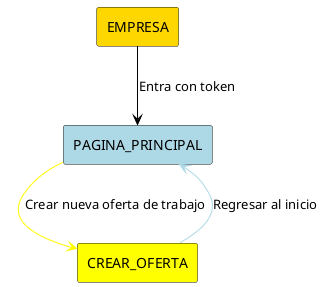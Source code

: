 @startuml EmpresaContextDiagram

!define RECTANGLE(x) rectangle x

RECTANGLE(EMPRESA) #Gold
RECTANGLE(PAGINA_PRINCIPAL) #LightBlue
RECTANGLE(CREAR_OFERTA) #Yellow


EMPRESA -[#Black]-> PAGINA_PRINCIPAL : Entra con token
PAGINA_PRINCIPAL -[#Yellow]-> CREAR_OFERTA : Crear nueva oferta de trabajo


CREAR_OFERTA -[#LightBlue]-> PAGINA_PRINCIPAL : Regresar al inicio

@enduml
